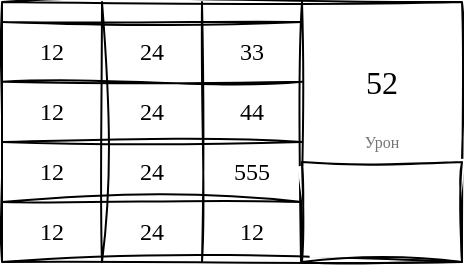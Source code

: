 <mxfile version="24.6.4" type="device">
  <diagram name="Страница — 1" id="pXOhW9gI8MPcbGmkUqQD">
    <mxGraphModel dx="1842" dy="1072" grid="1" gridSize="10" guides="1" tooltips="1" connect="1" arrows="1" fold="1" page="1" pageScale="1" pageWidth="827" pageHeight="1169" math="0" shadow="0">
      <root>
        <mxCell id="0" />
        <mxCell id="1" parent="0" />
        <mxCell id="GAkDN82AC4Br8l9uinyA-1" value="" style="rounded=0;whiteSpace=wrap;html=1;glass=0;sketch=1;curveFitting=1;jiggle=2;" parent="1" vertex="1">
          <mxGeometry width="230" height="130" as="geometry" />
        </mxCell>
        <mxCell id="GAkDN82AC4Br8l9uinyA-2" value="52" style="text;html=1;align=center;verticalAlign=middle;whiteSpace=wrap;rounded=0;sketch=1;curveFitting=1;jiggle=2;fontFamily=Comic Sans MS;fontSize=16;" parent="1" vertex="1">
          <mxGeometry x="150" width="80" height="80" as="geometry" />
        </mxCell>
        <mxCell id="GAkDN82AC4Br8l9uinyA-3" value="Урон" style="text;html=1;align=center;verticalAlign=middle;whiteSpace=wrap;rounded=0;sketch=1;curveFitting=1;jiggle=2;fontFamily=Comic Sans MS;fontSize=8;fontColor=#757575;" parent="1" vertex="1">
          <mxGeometry x="150" y="60" width="80" height="20" as="geometry" />
        </mxCell>
        <mxCell id="GAkDN82AC4Br8l9uinyA-5" value="" style="endArrow=none;html=1;rounded=0;entryX=0.5;entryY=0;entryDx=0;entryDy=0;sketch=1;curveFitting=1;jiggle=2;" parent="1" edge="1">
          <mxGeometry width="50" height="50" relative="1" as="geometry">
            <mxPoint x="50" y="130" as="sourcePoint" />
            <mxPoint x="50.0" as="targetPoint" />
          </mxGeometry>
        </mxCell>
        <mxCell id="GAkDN82AC4Br8l9uinyA-6" value="" style="endArrow=none;html=1;rounded=0;entryX=0.5;entryY=0;entryDx=0;entryDy=0;sketch=1;curveFitting=1;jiggle=2;" parent="1" edge="1">
          <mxGeometry width="50" height="50" relative="1" as="geometry">
            <mxPoint x="100" y="130" as="sourcePoint" />
            <mxPoint x="100.0" as="targetPoint" />
          </mxGeometry>
        </mxCell>
        <mxCell id="GAkDN82AC4Br8l9uinyA-7" value="" style="endArrow=none;html=1;rounded=0;entryX=0.5;entryY=0;entryDx=0;entryDy=0;exitX=0.65;exitY=0.998;exitDx=0;exitDy=0;sketch=1;curveFitting=1;jiggle=2;exitPerimeter=0;" parent="1" source="GAkDN82AC4Br8l9uinyA-1" edge="1">
          <mxGeometry width="50" height="50" relative="1" as="geometry">
            <mxPoint x="150.0" y="160" as="sourcePoint" />
            <mxPoint x="150.0" as="targetPoint" />
          </mxGeometry>
        </mxCell>
        <mxCell id="GAkDN82AC4Br8l9uinyA-8" value="" style="endArrow=none;html=1;rounded=0;entryX=0;entryY=0.5;entryDx=0;entryDy=0;sketch=1;curveFitting=1;jiggle=2;" parent="1" edge="1">
          <mxGeometry width="50" height="50" relative="1" as="geometry">
            <mxPoint x="150" y="10" as="sourcePoint" />
            <mxPoint y="10" as="targetPoint" />
          </mxGeometry>
        </mxCell>
        <mxCell id="GAkDN82AC4Br8l9uinyA-9" value="" style="endArrow=none;html=1;rounded=0;entryX=0;entryY=0.5;entryDx=0;entryDy=0;sketch=1;curveFitting=1;jiggle=2;" parent="1" edge="1">
          <mxGeometry width="50" height="50" relative="1" as="geometry">
            <mxPoint x="150" y="70" as="sourcePoint" />
            <mxPoint y="70" as="targetPoint" />
          </mxGeometry>
        </mxCell>
        <mxCell id="GAkDN82AC4Br8l9uinyA-10" value="" style="endArrow=none;html=1;rounded=0;entryX=0;entryY=0.5;entryDx=0;entryDy=0;sketch=1;curveFitting=1;jiggle=2;" parent="1" edge="1">
          <mxGeometry width="50" height="50" relative="1" as="geometry">
            <mxPoint x="150" y="100" as="sourcePoint" />
            <mxPoint y="100" as="targetPoint" />
          </mxGeometry>
        </mxCell>
        <mxCell id="GAkDN82AC4Br8l9uinyA-11" value="" style="endArrow=none;html=1;rounded=0;entryX=0;entryY=0.5;entryDx=0;entryDy=0;sketch=1;curveFitting=1;jiggle=2;" parent="1" edge="1">
          <mxGeometry width="50" height="50" relative="1" as="geometry">
            <mxPoint x="150" y="39.86" as="sourcePoint" />
            <mxPoint y="39.86" as="targetPoint" />
          </mxGeometry>
        </mxCell>
        <mxCell id="GAkDN82AC4Br8l9uinyA-12" value="12" style="text;html=1;align=center;verticalAlign=middle;whiteSpace=wrap;rounded=0;fontFamily=Comic Sans MS;" parent="1" vertex="1">
          <mxGeometry y="10" width="50" height="30" as="geometry" />
        </mxCell>
        <mxCell id="GAkDN82AC4Br8l9uinyA-13" value="12" style="text;html=1;align=center;verticalAlign=middle;whiteSpace=wrap;rounded=0;fontFamily=Comic Sans MS;" parent="1" vertex="1">
          <mxGeometry y="40" width="50" height="30" as="geometry" />
        </mxCell>
        <mxCell id="GAkDN82AC4Br8l9uinyA-14" value="12" style="text;html=1;align=center;verticalAlign=middle;whiteSpace=wrap;rounded=0;fontFamily=Comic Sans MS;" parent="1" vertex="1">
          <mxGeometry y="70" width="50" height="30" as="geometry" />
        </mxCell>
        <mxCell id="GAkDN82AC4Br8l9uinyA-15" value="12" style="text;html=1;align=center;verticalAlign=middle;whiteSpace=wrap;rounded=0;fontFamily=Comic Sans MS;" parent="1" vertex="1">
          <mxGeometry y="100" width="50" height="30" as="geometry" />
        </mxCell>
        <mxCell id="GAkDN82AC4Br8l9uinyA-16" value="24" style="text;html=1;align=center;verticalAlign=middle;whiteSpace=wrap;rounded=0;fontFamily=Comic Sans MS;" parent="1" vertex="1">
          <mxGeometry x="50" y="10" width="50" height="30" as="geometry" />
        </mxCell>
        <mxCell id="GAkDN82AC4Br8l9uinyA-17" value="24" style="text;html=1;align=center;verticalAlign=middle;whiteSpace=wrap;rounded=0;fontFamily=Comic Sans MS;" parent="1" vertex="1">
          <mxGeometry x="50" y="40" width="50" height="30" as="geometry" />
        </mxCell>
        <mxCell id="GAkDN82AC4Br8l9uinyA-18" value="24" style="text;html=1;align=center;verticalAlign=middle;whiteSpace=wrap;rounded=0;fontFamily=Comic Sans MS;" parent="1" vertex="1">
          <mxGeometry x="50" y="70" width="50" height="30" as="geometry" />
        </mxCell>
        <mxCell id="GAkDN82AC4Br8l9uinyA-19" value="24" style="text;html=1;align=center;verticalAlign=middle;whiteSpace=wrap;rounded=0;fontFamily=Comic Sans MS;" parent="1" vertex="1">
          <mxGeometry x="50" y="100" width="50" height="30" as="geometry" />
        </mxCell>
        <mxCell id="GAkDN82AC4Br8l9uinyA-20" value="33" style="text;html=1;align=center;verticalAlign=middle;whiteSpace=wrap;rounded=0;fontFamily=Comic Sans MS;" parent="1" vertex="1">
          <mxGeometry x="100" y="10" width="50" height="30" as="geometry" />
        </mxCell>
        <mxCell id="GAkDN82AC4Br8l9uinyA-21" value="44" style="text;html=1;align=center;verticalAlign=middle;whiteSpace=wrap;rounded=0;fontFamily=Comic Sans MS;" parent="1" vertex="1">
          <mxGeometry x="100" y="40" width="50" height="30" as="geometry" />
        </mxCell>
        <mxCell id="GAkDN82AC4Br8l9uinyA-22" value="555" style="text;html=1;align=center;verticalAlign=middle;whiteSpace=wrap;rounded=0;fontFamily=Comic Sans MS;" parent="1" vertex="1">
          <mxGeometry x="100" y="70" width="50" height="30" as="geometry" />
        </mxCell>
        <mxCell id="GAkDN82AC4Br8l9uinyA-23" value="12" style="text;html=1;align=center;verticalAlign=middle;whiteSpace=wrap;rounded=0;fontFamily=Comic Sans MS;" parent="1" vertex="1">
          <mxGeometry x="100" y="100" width="50" height="30" as="geometry" />
        </mxCell>
        <mxCell id="GAkDN82AC4Br8l9uinyA-25" value="" style="rounded=0;whiteSpace=wrap;html=1;shadow=0;sketch=1;curveFitting=1;jiggle=2;" parent="1" vertex="1">
          <mxGeometry x="150" y="80" width="80" height="50" as="geometry" />
        </mxCell>
      </root>
    </mxGraphModel>
  </diagram>
</mxfile>
